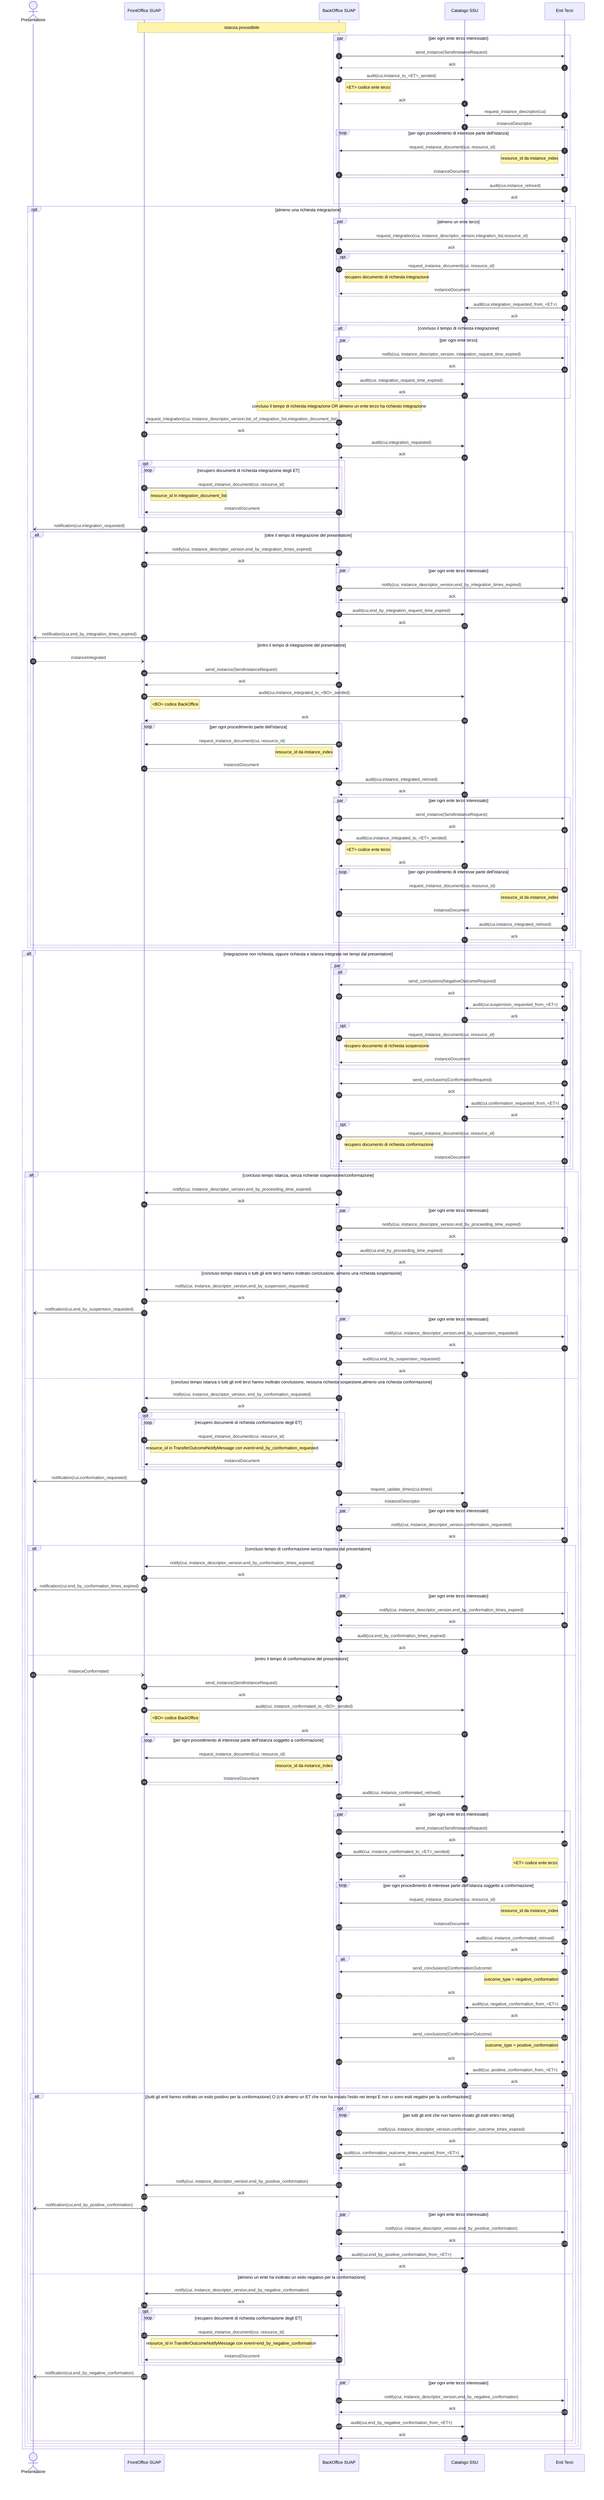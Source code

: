 sequenceDiagram
    autonumber

    actor P as Presentatore    
    participant F as FrontOffice SUAP
    participant B as BackOffice SUAP   
    participant C as Catalogo SSU 
    participant E as Enti Terzi    

    Note over F,B: istanza procedibile

    
    par per ogni ente terzo interessato        
        B ->> E: send_instance(SendInstanceRequest)
        E -->> B: ack
        B ->> C: audit(cui,instance_to_<ET>_sended)
        note right of B: <ET> codice ente terzo 
        C -->> B: ack
        E ->> C: request_instance_descriptor(cui)
        C -->> E: instanceDescriptor
        loop per ogni procedimento di interesse parte dell'istanza 
        E ->> B: request_instance_document(cui, resource_id)
        note left of E: resource_id da instance_index
        B -->> E: instanceDocument
        end
        E ->> C: audit(cui,instance_retrived)
        C -->> E: ack
    end

    opt almeno una richiesta integrazione
        par almeno un ente terzo
            E ->> B: request_integration(cui, instance_descriptor_version,integration_list,resource_id)
            B -->> E: ack 
            opt
                B ->> E: request_instance_document(cui, resource_id)
                note right of B: recupero documento di richiesta integrazione
                E -->> B: instanceDocument    
            end
            E ->> C: audit(cui,integration_requested_from_<ET>)
            C -->> E: ack           
        end

      
		alt concluso il tempo di richiesta integrazione 
			par per ogni ente terzo
				B ->> E: notify(cui, instance_descriptor_version, integration_request_time_expired)
				E -->> B: ack
			end
			B ->> C: audit(cui, integration_request_time_expired)
			C -->> B: ack
		end 
		
		Note over B: concluso il tempo di richiesta integrazione OR almeno un ente terzo ha richiesto integrazione
        B ->> F: request_integration(cui, instance_descriptor_version,list_of_integration_list,integration_document_list)
        F -->> B: ack
        B ->> C: audit(cui,integration_requested)
        C -->> B: ack
        opt
            loop recupero documenti di richiesta integrazione degli ET
            F ->> B: request_instance_document(cui, resource_id)
            note right of F: resource_id in integration_document_list
            B -->> F: instanceDocument    
            end
        end
        F -) P: notification(cui,integration_requested)    


        alt oltre il tempo di integrazione del presentatore
            B ->> F: notify(cui, instance_descriptor_version,end_by_integration_times_expired)
            F -->> B: ack
            par per ogni ente terzo interessato
                B ->> E: notify(cui, instance_descriptor_version,end_by_integration_times_expired)
                E -->> B: ack
            end
            B ->> C: audit(cui,end_by_integration_request_time_expired)
            C -->> B: ack

            F -) P: notification(cui,end_by_integration_times_expired)
        else entro il tempo di integrazione del presentatore 
            P --) F: instanceIntegrated
            F ->> B: send_instance(SendInstanceRequest)
            B -->> F: ack
            F ->> C: audit(cui,instance_integrated_to_<BO>_sended)
            note right of F: <BO> codice BackOffice
            C -->> F: ack
            loop per ogni procedimento parte dell'istanza 
                B ->> F: request_instance_document(cui, resource_id)
                note left of B: resource_id da instance_index
                F -->> B: instanceDocument
            end
            B ->> C: audit(cui,instance_integrated_retrived)
            C -->> B: ack
            par per ogni ente terzo interessato                
                B ->> E: send_instance(SendInstanceRequest)
                E -->> B: ack
                B ->> C: audit(cui,instance_integrated_to_<ET>_sended)
                note right of B: <ET> codice ente terzo
                C -->> B: ack
                loop per ogni procedimento di interesse parte dell'istanza 
                    E ->> B: request_instance_document(cui, resource_id)
                    note left of E: resource_id da instance_index
                    B -->> E: instanceDocument
                end
                E ->> C: audit(cui,instance_integrated_retrived)
                C -->> E: ack
            end

        end

    end
    
    alt integrazione non richiesta, oppure richiesta e istanza integrata nei tempi dal presentatore

        par
            alt 
                E ->> B: send_conclusions(NegativeOutcomeRequired)
                B -->> E: ack 
                E ->> C: audit(cui,suspension_requested_from_<ET>)
                C -->> E: ack
                opt
                    B ->> E: request_instance_document(cui, resource_id)
                    note right of B: recupero documento di richiesta sospensione
                    E -->> B: instanceDocument    
                end  
                
            else
                E ->> B: send_conclusions(ConformationRequired)
                B -->> E: ack 
                E ->> C: audit(cui,conformation_requested_from_<ET>)
                C -->> E: ack 
                opt
                    B ->> E: request_instance_document(cui, resource_id)
                    note right of B: recupero documento di richiesta conformazione
                    E -->> B: instanceDocument    
                end  
            end       
        end

        alt concluso tempo istanza, senza richieste sospensione/conformazione
            B ->> F: notify(cui, instance_descriptor_version,end_by_proceeding_time_expired)
            F -->> B: ack            
            par per ogni ente terzo interessato
                B ->> E: notify(cui, instance_descriptor_version,end_by_proceeding_time_expired)
                E -->> B: ack
            end
            B ->> C: audit(cui,end_by_proceeding_time_expired)
            C -->> B: ack
        else concluso tempo istanza o tutti gli enti terzi hanno inoltrato conclusione, almeno una richiesta sospensione
            B ->> F: notify(cui, instance_descriptor_version,end_by_suspension_requested)
            F -->> B: ack  
            F -) P: notification(cui,end_by_suspension_requested)          
            par per ogni ente terzo interessato
                B ->> E: notify(cui, instance_descriptor_version,end_by_suspension_requested)
                E -->> B: ack
            end
            B ->> C: audit(cui,end_by_suspension_requested)
            C -->> B: ack
        else concluso tempo istanza o tutti gli enti terzi hanno inoltrato conclusione, nessuna richiesta sospesione,almeno una richiesta conformazione
            B ->> F: notify(cui, instance_descriptor_version, end_by_conformation_requested)
            F -->> B: ack
            opt
            loop recupero documenti di richiesta conformazione degli ET
                F ->> B: request_instance_document(cui, resource_id)
                note right of F: resource_id in TransferOutcomeNotifyMessage con event=end_by_conformation_requested
                B -->> F: instanceDocument    
                end
            end 
            F -) P: notification(cui,conformation_requested)
            B ->> C: request_update_times(cui,times)
            C -->> B: instanceDescriptor
            par per ogni ente terzo interessato
                B ->> E: notify(cui, instance_descriptor_version,conformation_requested)
                E -->> B: ack
            end
                alt concluso tempo di conformazione senza risposta dal presentatore
                    B ->> F: notify(cui, instance_descriptor_version,end_by_conformation_times_expired)
                    F -->> B: ack
                    F -) P: notification(cui,end_by_conformation_times_expired)
                    par per ogni ente terzo interessato
                        B ->> E: notify(cui, instance_descriptor_version,end_by_conformation_times_expired)
                        E -->> B: ack
                    end
                    B ->> C: audit(cui,end_by_conformation_times_expired)
                    C -->> B: ack
                else entro il tempo di conformazione del presentatore
                    P --) F: instanceConformated
                    F ->> B: send_instance(SendInstanceRequest)
                    B -->> F: ack
                    F ->> C: audit(cui, instance_conformated_to_<BO>_sended)
                    note right of F: <BO> codice BackOffice
                    C -->> F: ack
                    loop per ogni procedimento di interesse parte dell'istanza soggetto a conformazione
                        B ->> F: request_instance_document(cui, resource_id)
                        note left of B: resource_id da instance_index
                        F -->> B: instanceDocument
                    end
                    B ->> C: audit(cui, instance_conformated_retrived)
                    C -->> B: ack
                    par per ogni ente terzo interessato
                        B ->> E: send_instance(SendInstanceRequest)
                        E -->> B: ack
                        B ->> C: audit(cui, instance_conformated_to_<ET>_sended)
                        note left of E: <ET> codice ente terzo
                        C -->> B: ack
                        loop per ogni procedimento di interesse parte dell'istanza soggetto a conformazione
                            E ->> B: request_instance_document(cui, resource_id)
                            note left of E: resource_id da instance_index
                            B -->> E: instanceDocument
                        end
                        E ->> C: audit(cui, instance_conformated_retrived)
                        C -->> E: ack
                        alt
                            E ->> B: send_conclusions(ConformationOutcome)
                            note left of E: outcome_type = negative_conformation
                            B -->> E: ack
                            E ->> C: audit(cui, negative_conformation_from_<ET>)
                            C -->> E: ack
                        else
                            E ->> B: send_conclusions(ConformationOutcome)
                            note left of E: outcome_type = positive_conformation
                            B -->> E: ack
                            E ->> C: audit(cui, positive_conformation_from_<ET>)
                            C -->> E: ack
                        end
                    end
                    alt (tutti gli enti hanno inoltrato un esito positivo per la conformazione) O (c'è almeno un ET che non ha inviato l'esito nei tempi E non ci sono esiti negativi per la conformazione)
                        
                        opt
                            loop per tutti gli enti che non hanno inviato gli esiti entro i tempi
                                B ->> E: notify(cui, instance_descriptor_version,conformation_outcome_times_expired)
                                E -->> B: ack
                                B ->> C: audit(cui, conformation_outcome_times_expired_from_<ET>)
                                C -->> B: ack
                            end
                        end
                        
                        B ->> F: notify(cui, instance_descriptor_version,end_by_positive_conformation)
                        F -->> B: ack  
                        F -) P: notification(cui,end_by_positive_conformation)          
                        par per ogni ente terzo interessato
                            B ->> E: notify(cui, instance_descriptor_version,end_by_positive_conformation)
                            E -->> B: ack
                        end
                        B ->> C: audit(cui,end_by_positive_conformation_from_<ET>)
                        C -->> B: ack
                    else almeno un ente ha inoltrato un esito negativo per la conformazione
                        B ->> F: notify(cui, instance_descriptor_version,end_by_negative_conformation)
                        F -->> B: ack
                        opt
                            loop recupero documenti di richiesta conformazione degli ET
                                F ->> B: request_instance_document(cui, resource_id)
                                note right of F: resource_id in TransferOutcomeNotifyMessage con event=end_by_negative_conformation
                                B -->> F: instanceDocument    
                            end
                        end 
                        F -) P: notification(cui,end_by_negative_conformation)          
                        par per ogni ente terzo interessato
                            B ->> E: notify(cui, instance_descriptor_version,end_by_negative_conformation)
                            E -->> B: ack
                        end
                        B ->> C: audit(cui,end_by_negative_conformation_from_<ET>)
                        C -->> B: ack
                    end
                end
        end


    end